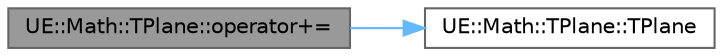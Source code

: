 digraph "UE::Math::TPlane::operator+="
{
 // INTERACTIVE_SVG=YES
 // LATEX_PDF_SIZE
  bgcolor="transparent";
  edge [fontname=Helvetica,fontsize=10,labelfontname=Helvetica,labelfontsize=10];
  node [fontname=Helvetica,fontsize=10,shape=box,height=0.2,width=0.4];
  rankdir="LR";
  Node1 [id="Node000001",label="UE::Math::TPlane::operator+=",height=0.2,width=0.4,color="gray40", fillcolor="grey60", style="filled", fontcolor="black",tooltip="Add another plane to this."];
  Node1 -> Node2 [id="edge1_Node000001_Node000002",color="steelblue1",style="solid",tooltip=" "];
  Node2 [id="Node000002",label="UE::Math::TPlane::TPlane",height=0.2,width=0.4,color="grey40", fillcolor="white", style="filled",URL="$d4/d58/structUE_1_1Math_1_1TPlane.html#ad5b59b7bbb60b3e93ae7a57cbab7291d",tooltip="Default constructor (no initialization)."];
}

